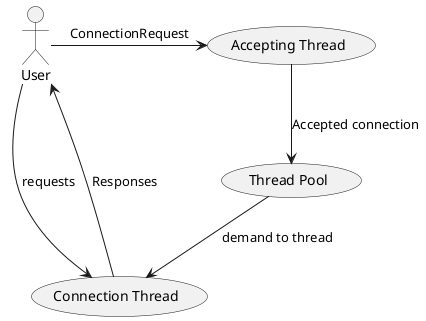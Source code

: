 @startuml
:User: as U
(Accepting Thread) as T
(Connection Thread) as CT
(Thread Pool) as TP

U -> T: ConnectionRequest
T --> TP: Accepted connection
TP --> CT: demand to thread
U -> CT: requests
CT -> U: Responses
@enduml